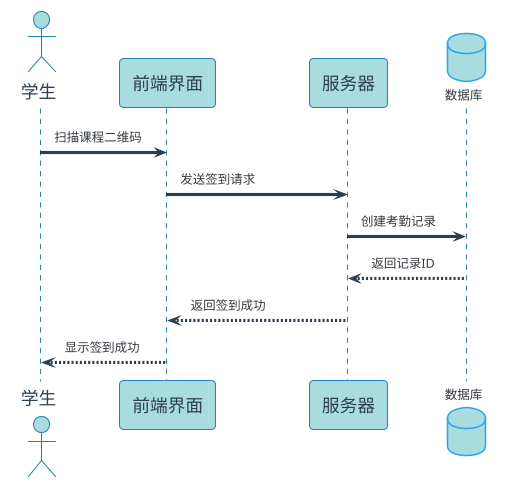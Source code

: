 @startuml
!theme cerulean
skinparam backgroundColor #FFFFFF
skinparam sequence {
    ArrowColor #2C3E50
    ActorBorderColor #2980B9
    LifeLineBorderColor #2980B9
    LifeLineBackgroundColor #A9DCDF
    
    ParticipantBorderColor #2980B9
    ParticipantBackgroundColor #A9DCDF
    ParticipantFontName 微软雅黑
    ParticipantFontSize 17
    ParticipantFontColor #2C3E50
    
    ActorBackgroundColor #A9DCDF
    ActorFontColor #2C3E50
    ActorFontSize 17
    ActorFontName 微软雅黑
}

actor 学生 as Student
participant "前端界面" as Frontend #A9DCDF
participant "服务器" as Server #A9DCDF
database "数据库" as DB #A9DCDF

Student -> Frontend: 扫描课程二维码
Frontend -> Server: 发送签到请求
Server -> DB: 创建考勤记录
DB --> Server: 返回记录ID
Server --> Frontend: 返回签到成功
Frontend --> Student: 显示签到成功

@enduml 